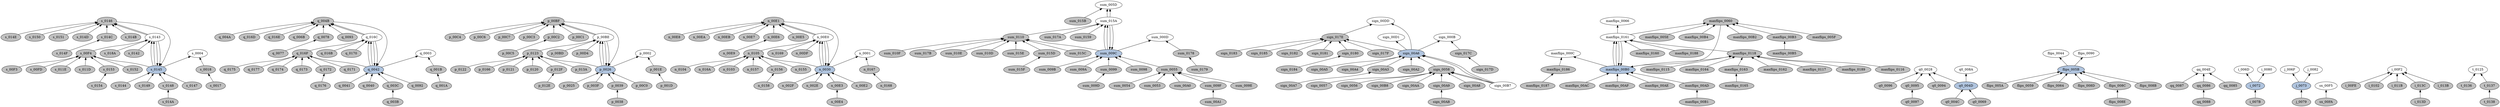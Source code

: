digraph { rankdir = BT;
s_0018 [style=filled, fillcolor=grey];
s_0018 -> s_0004;
q_001B [style=filled, fillcolor=grey];
q_001B -> q_0003;
p_001E [style=filled, fillcolor=grey];
p_001E -> p_0002;
n_0167 [style=filled, fillcolor=grey];
n_0167 -> n_0001;
sum_0178 [style=filled, fillcolor=grey];
sum_0178 -> sum_000D;
sign_017C [style=filled, fillcolor=grey];
sign_017C -> sign_000B;
maxflips_0186 [style=filled, fillcolor=grey];
maxflips_0186 -> maxflips_000C;
s_0017 [style=filled, fillcolor=grey];
s_0017 -> s_0018;
q_001A [style=filled, fillcolor=grey];
q_001A -> q_001B;
p_001D [style=filled, fillcolor=grey];
p_001D -> p_001E;
n_0168 [style=filled, fillcolor=grey];
n_0168 -> n_0167;
sum_0179 [style=filled, fillcolor=grey];
sum_0179 -> sum_0178;
sign_017D [style=filled, fillcolor=grey];
sign_017D -> sign_017C;
maxflips_0187 [style=filled, fillcolor=grey];
maxflips_0187 -> maxflips_0186;
p_0026 [style=filled, fillcolor=lightsteelblue];
p_0026 -> p_0002;
p_0026 -> p_00BE;
p_0026 -> p_00BE;
p_0026 -> p_0123;
n_0030 [style=filled, fillcolor=lightsteelblue];
n_0030 -> n_0001;
n_0030 -> n_00E0;
n_0030 -> n_00E0;
n_0030 -> n_0105;
q_0042 [style=filled, fillcolor=lightsteelblue];
q_0042 -> q_0003;
q_0042 -> q_016C;
q_0042 -> q_016C;
q_0042 -> q_016F;
sum_009C [style=filled, fillcolor=lightsteelblue];
sum_009C -> sum_000D;
sum_009C -> sum_015A;
sum_009C -> sum_015A;
sum_009C -> sum_0110;
sign_00A6 [style=filled, fillcolor=lightsteelblue];
sign_00A6 -> sign_000B;
sign_00A6 -> sign_00D1;
sign_00A6 -> sign_00DD;
sign_00A6 -> sign_017E;
maxflips_00B0 [style=filled, fillcolor=lightsteelblue];
maxflips_00B0 -> maxflips_000C;
maxflips_00B0 -> maxflips_0161;
maxflips_00B0 -> maxflips_0161;
maxflips_00B0 -> maxflips_0118;
s_0145 [style=filled, fillcolor=lightsteelblue];
s_0145 -> s_0004;
s_0145 -> s_0143;
s_0145 -> s_0143;
s_0145 -> s_00F4;
p_0025 [style=filled, fillcolor=grey];
p_0025 -> p_0026;
n_002F [style=filled, fillcolor=grey];
n_002F -> n_0030;
q_0041 [style=filled, fillcolor=grey];
q_0041 -> q_0042;
sum_009B [style=filled, fillcolor=grey];
sum_009B -> sum_009C;
sign_00A5 [style=filled, fillcolor=grey];
sign_00A5 -> sign_00A6;
maxflips_00AF [style=filled, fillcolor=grey];
maxflips_00AF -> maxflips_00B0;
s_0144 [style=filled, fillcolor=grey];
s_0144 -> s_0145;
n_002E [style=filled, fillcolor=grey];
n_002E -> n_0030;
p_003F [style=filled, fillcolor=grey];
p_003F -> p_0026;
q_0040 [style=filled, fillcolor=grey];
q_0040 -> q_0042;
q0_0096 [style=filled, fillcolor=grey];
q0_0096 -> q0_0028;
sum_009A [style=filled, fillcolor=grey];
sum_009A -> sum_009C;
sign_00A4 [style=filled, fillcolor=grey];
sign_00A4 -> sign_00A6;
maxflips_00AE [style=filled, fillcolor=grey];
maxflips_00AE -> maxflips_00B0;
s_0149 [style=filled, fillcolor=grey];
s_0149 -> s_0145;
p_0039 [style=filled, fillcolor=grey];
p_0039 -> p_0026;
q_003C [style=filled, fillcolor=grey];
q_003C -> q_0042;
q0_0095 [style=filled, fillcolor=grey];
q0_0095 -> q0_0028;
sum_0099 [style=filled, fillcolor=grey];
sum_0099 -> sum_009C;
sign_00A3 [style=filled, fillcolor=grey];
sign_00A3 -> sign_00A6;
maxflips_00AD [style=filled, fillcolor=grey];
maxflips_00AD -> maxflips_00B0;
n_00E3 [style=filled, fillcolor=grey];
n_00E3 -> n_0030;
s_0148 [style=filled, fillcolor=grey];
s_0148 -> s_0145;
p_0038 [style=filled, fillcolor=grey];
p_0038 -> p_0039;
q_003B [style=filled, fillcolor=grey];
q_003B -> q_003C;
q0_0097 [style=filled, fillcolor=grey];
q0_0097 -> q0_0095;
sum_009D [style=filled, fillcolor=grey];
sum_009D -> sum_0099;
sign_00A7 [style=filled, fillcolor=grey];
sign_00A7 -> sign_00A3;
maxflips_00B1 [style=filled, fillcolor=grey];
maxflips_00B1 -> maxflips_00AD;
n_00E4 [style=filled, fillcolor=grey];
n_00E4 -> n_00E3;
s_014A [style=filled, fillcolor=grey];
s_014A -> s_0148;
q_0092 [style=filled, fillcolor=grey];
q_0092 -> q_0042;
q0_0094 [style=filled, fillcolor=grey];
q0_0094 -> q0_0028;
sum_0098 [style=filled, fillcolor=grey];
sum_0098 -> sum_009C;
sign_00A2 [style=filled, fillcolor=grey];
sign_00A2 -> sign_00A6;
maxflips_00AC [style=filled, fillcolor=grey];
maxflips_00AC -> maxflips_00B0;
p_00C0 [style=filled, fillcolor=grey];
p_00C0 -> p_0026;
n_00E2 [style=filled, fillcolor=grey];
n_00E2 -> n_0030;
s_0147 [style=filled, fillcolor=grey];
s_0147 -> s_0145;
q_004B [style=filled, fillcolor=grey];
q_004B -> q_0042;
q0_004D [style=filled, fillcolor=lightsteelblue];
q0_004D -> q0_0028;
q0_004D -> q0_008A;
sum_0055 [style=filled, fillcolor=grey];
sum_0055 -> sum_009C;
sign_0058 [style=filled, fillcolor=grey];
sign_0058 -> sign_00A6;
flips_005B [style=filled, fillcolor=lightsteelblue];
flips_005B -> flips_0044;
flips_005B -> flips_0090;
maxflips_0060 [style=filled, fillcolor=grey];
maxflips_0060 -> maxflips_00B0;
p_00BF [style=filled, fillcolor=grey];
p_00BF -> p_0026;
n_00E1 [style=filled, fillcolor=grey];
n_00E1 -> n_0030;
s_0146 [style=filled, fillcolor=grey];
s_0146 -> s_0145;
q_004A [style=filled, fillcolor=grey];
q_004A -> q_004B;
q0_004C [style=filled, fillcolor=grey];
q0_004C -> q0_004D;
sum_0054 [style=filled, fillcolor=grey];
sum_0054 -> sum_0055;
sign_0057 [style=filled, fillcolor=grey];
sign_0057 -> sign_0058;
flips_005A [style=filled, fillcolor=grey];
flips_005A -> flips_005B;
maxflips_005F [style=filled, fillcolor=grey];
maxflips_005F -> maxflips_0060;
p_00C4 [style=filled, fillcolor=grey];
p_00C4 -> p_00BF;
n_00E8 [style=filled, fillcolor=grey];
n_00E8 -> n_00E1;
s_014E [style=filled, fillcolor=grey];
s_014E -> s_0146;
sum_0053 [style=filled, fillcolor=grey];
sum_0053 -> sum_0055;
sign_0056 [style=filled, fillcolor=grey];
sign_0056 -> sign_0058;
flips_0059 [style=filled, fillcolor=grey];
flips_0059 -> flips_005B;
maxflips_005E [style=filled, fillcolor=grey];
maxflips_005E -> maxflips_0060;
p_00C6 [style=filled, fillcolor=grey];
p_00C6 -> p_00BF;
n_00EA [style=filled, fillcolor=grey];
n_00EA -> n_00E1;
s_0150 [style=filled, fillcolor=grey];
s_0150 -> s_0146;
q_016D [style=filled, fillcolor=grey];
q_016D -> q_004B;
flips_0064 [style=filled, fillcolor=grey];
flips_0064 -> flips_005B;
sign_00B8 [style=filled, fillcolor=grey];
sign_00B8 -> sign_0058;
p_00C7 [style=filled, fillcolor=grey];
p_00C7 -> p_00BF;
n_00EB [style=filled, fillcolor=grey];
n_00EB -> n_00E1;
s_0151 [style=filled, fillcolor=grey];
s_0151 -> s_0146;
sum_015B [style=filled, fillcolor=grey];
sum_015B -> sum_005D;
q_016E [style=filled, fillcolor=grey];
q_016E -> q_004B;
q0_0069 [style=filled, fillcolor=grey];
q0_0069 -> q0_004D;
q_006B [style=filled, fillcolor=grey];
q_006B -> q_004B;
qq_0087 [style=filled, fillcolor=grey];
qq_0087 -> qq_004E;
flips_008D [style=filled, fillcolor=grey];
flips_008D -> flips_005B;
sum_00A0 [style=filled, fillcolor=grey];
sum_00A0 -> sum_0055;
sign_00AA [style=filled, fillcolor=grey];
sign_00AA -> sign_0058;
maxflips_00B4 [style=filled, fillcolor=grey];
maxflips_00B4 -> maxflips_0060;
p_00C3 [style=filled, fillcolor=grey];
p_00C3 -> p_00BF;
n_00E7 [style=filled, fillcolor=grey];
n_00E7 -> n_00E1;
s_014D [style=filled, fillcolor=grey];
s_014D -> s_0146;
i_0072 [style=filled, fillcolor=lightsteelblue];
i_0072 -> i_006D;
i_0072 -> i_0080;
j_0073 [style=filled, fillcolor=lightsteelblue];
j_0073 -> j_006F;
j_0073 -> j_0082;
q_0078 [style=filled, fillcolor=grey];
q_0078 -> q_004B;
qq_0086 [style=filled, fillcolor=grey];
qq_0086 -> qq_004E;
flips_008C [style=filled, fillcolor=grey];
flips_008C -> flips_005B;
sum_009F [style=filled, fillcolor=grey];
sum_009F -> sum_0055;
sign_00A9 [style=filled, fillcolor=grey];
sign_00A9 -> sign_0058;
maxflips_00B3 [style=filled, fillcolor=grey];
maxflips_00B3 -> maxflips_0060;
p_00C2 [style=filled, fillcolor=grey];
p_00C2 -> p_00BF;
n_00E6 [style=filled, fillcolor=grey];
n_00E6 -> n_00E1;
s_014C [style=filled, fillcolor=grey];
s_014C -> s_0146;
q_0077 [style=filled, fillcolor=grey];
q_0077 -> q_0078;
j_0079 [style=filled, fillcolor=grey];
j_0079 -> j_0073;
i_007B [style=filled, fillcolor=grey];
i_007B -> i_0072;
qq_0088 [style=filled, fillcolor=grey];
qq_0088 -> qq_0086;
flips_008E [style=filled, fillcolor=grey];
flips_008E -> flips_008C;
sum_00A1 [style=filled, fillcolor=grey];
sum_00A1 -> sum_009F;
sign_00AB [style=filled, fillcolor=grey];
sign_00AB -> sign_00A9;
maxflips_00B5 [style=filled, fillcolor=grey];
maxflips_00B5 -> maxflips_00B3;
p_00C5 [style=filled, fillcolor=grey];
p_00C5 -> p_00C2;
n_00E9 [style=filled, fillcolor=grey];
n_00E9 -> n_00E6;
s_014F [style=filled, fillcolor=grey];
s_014F -> s_014C;
qq_0085 [style=filled, fillcolor=grey];
qq_0085 -> qq_004E;
flips_008B [style=filled, fillcolor=grey];
flips_008B -> flips_005B;
q_0093 [style=filled, fillcolor=grey];
q_0093 -> q_004B;
sum_009E [style=filled, fillcolor=grey];
sum_009E -> sum_0055;
sign_00A8 [style=filled, fillcolor=grey];
sign_00A8 -> sign_0058;
maxflips_00B2 [style=filled, fillcolor=grey];
maxflips_00B2 -> maxflips_0060;
p_00C1 [style=filled, fillcolor=grey];
p_00C1 -> p_00BF;
n_00E5 [style=filled, fillcolor=grey];
n_00E5 -> n_00E1;
s_014B [style=filled, fillcolor=grey];
s_014B -> s_0146;
sign_00B7 -> sign_00A6;
sign_00B7 -> sign_00A6;
sign_00B7 -> sign_0058;
sign_00B7 -> sign_0058;
p_00BE -> p_0026;
p_00BE -> p_0026;
p_00BE -> p_00BF;
p_00BE -> p_00BF;
n_00E0 -> n_0030;
n_00E0 -> n_0030;
n_00E0 -> n_00E1;
n_00E0 -> n_00E1;
s_0143 -> s_0145;
s_0143 -> s_0145;
s_0143 -> s_0146;
s_0143 -> s_0146;
sum_015A -> sum_009C;
sum_015A -> sum_009C;
sum_015A -> sum_005D;
sum_015A -> sum_005D;
maxflips_0161 -> maxflips_00B0;
maxflips_0161 -> maxflips_00B0;
maxflips_0161 -> maxflips_0060;
maxflips_0161 -> maxflips_0066;
q_016C -> q_0042;
q_016C -> q_0042;
q_016C -> q_004B;
q_016C -> q_004B;
p_00BD [style=filled, fillcolor=grey];
p_00BD -> p_00BE;
n_0169 [style=filled, fillcolor=grey];
n_0169 -> n_00E0;
q_016B [style=filled, fillcolor=grey];
q_016B -> q_016C;
sum_017A [style=filled, fillcolor=grey];
sum_017A -> sum_015A;
maxflips_0188 [style=filled, fillcolor=grey];
maxflips_0188 -> maxflips_0161;
s_018A [style=filled, fillcolor=grey];
s_018A -> s_0143;
p_00D4 [style=filled, fillcolor=grey];
p_00D4 -> p_00BE;
n_00DF [style=filled, fillcolor=grey];
n_00DF -> n_00E0;
s_0142 [style=filled, fillcolor=grey];
s_0142 -> s_0143;
sum_0159 [style=filled, fillcolor=grey];
sum_0159 -> sum_015A;
maxflips_0160 [style=filled, fillcolor=grey];
maxflips_0160 -> maxflips_0161;
q_0170 [style=filled, fillcolor=grey];
q_0170 -> q_016C;
s_00F4 [style=filled, fillcolor=grey];
s_00F4 -> s_0143;
n_0105 [style=filled, fillcolor=grey];
n_0105 -> n_00E0;
sum_0110 [style=filled, fillcolor=grey];
sum_0110 -> sum_015A;
maxflips_0118 [style=filled, fillcolor=grey];
maxflips_0118 -> maxflips_0161;
p_0123 [style=filled, fillcolor=grey];
p_0123 -> p_00BE;
q_016F [style=filled, fillcolor=grey];
q_016F -> q_016C;
sign_017E [style=filled, fillcolor=grey];
sign_017E -> sign_00DD;
s_00F3 [style=filled, fillcolor=grey];
s_00F3 -> s_00F4;
n_0104 [style=filled, fillcolor=grey];
n_0104 -> n_0105;
sum_010F [style=filled, fillcolor=grey];
sum_010F -> sum_0110;
maxflips_0117 [style=filled, fillcolor=grey];
maxflips_0117 -> maxflips_0118;
p_0122 [style=filled, fillcolor=grey];
p_0122 -> p_0123;
q_0175 [style=filled, fillcolor=grey];
q_0175 -> q_016F;
sign_0183 [style=filled, fillcolor=grey];
sign_0183 -> sign_017E;
sx_00FA [style=filled, fillcolor=grey];
sx_00FA -> sx_00F5;
s_00FD [style=filled, fillcolor=grey];
s_00FD -> s_00F4;
i_00FE [style=filled, fillcolor=grey];
i_00FE -> i_00F2;
p_0166 [style=filled, fillcolor=grey];
p_0166 -> p_0123;
n_016A [style=filled, fillcolor=grey];
n_016A -> n_0105;
q_0177 [style=filled, fillcolor=grey];
q_0177 -> q_016F;
sum_017B [style=filled, fillcolor=grey];
sum_017B -> sum_0110;
sign_0185 [style=filled, fillcolor=grey];
sign_0185 -> sign_017E;
maxflips_0189 [style=filled, fillcolor=grey];
maxflips_0189 -> maxflips_0118;
i_0102 [style=filled, fillcolor=grey];
i_0102 -> i_00F2;
n_0103 [style=filled, fillcolor=grey];
n_0103 -> n_0105;
sum_010E [style=filled, fillcolor=grey];
sum_010E -> sum_0110;
maxflips_0116 [style=filled, fillcolor=grey];
maxflips_0116 -> maxflips_0118;
s_011E [style=filled, fillcolor=grey];
s_011E -> s_00F4;
p_0121 [style=filled, fillcolor=grey];
p_0121 -> p_0123;
q_0174 [style=filled, fillcolor=grey];
q_0174 -> q_016F;
sign_0182 [style=filled, fillcolor=grey];
sign_0182 -> sign_017E;
sum_010D [style=filled, fillcolor=grey];
sum_010D -> sum_0110;
maxflips_0115 [style=filled, fillcolor=grey];
maxflips_0115 -> maxflips_0118;
i_011B [style=filled, fillcolor=grey];
i_011B -> i_00F2;
s_011D [style=filled, fillcolor=grey];
s_011D -> s_00F4;
p_0120 [style=filled, fillcolor=grey];
p_0120 -> p_0123;
n_0157 [style=filled, fillcolor=grey];
n_0157 -> n_0105;
sum_015E [style=filled, fillcolor=grey];
sum_015E -> sum_0110;
maxflips_0164 [style=filled, fillcolor=grey];
maxflips_0164 -> maxflips_0118;
q_0173 [style=filled, fillcolor=grey];
q_0173 -> q_016F;
sign_0181 [style=filled, fillcolor=grey];
sign_0181 -> sign_017E;
p_012F [style=filled, fillcolor=grey];
p_012F -> p_0123;
t_0137 [style=filled, fillcolor=grey];
t_0137 -> t_0125;
i_013C [style=filled, fillcolor=grey];
i_013C -> i_00F2;
s_0153 [style=filled, fillcolor=grey];
s_0153 -> s_00F4;
n_0156 [style=filled, fillcolor=grey];
n_0156 -> n_0105;
sum_015D [style=filled, fillcolor=grey];
sum_015D -> sum_0110;
maxflips_0163 [style=filled, fillcolor=grey];
maxflips_0163 -> maxflips_0118;
q_0172 [style=filled, fillcolor=grey];
q_0172 -> q_016F;
sign_0180 [style=filled, fillcolor=grey];
sign_0180 -> sign_017E;
p_012E [style=filled, fillcolor=grey];
p_012E -> p_012F;
t_0138 [style=filled, fillcolor=grey];
t_0138 -> t_0137;
i_013D [style=filled, fillcolor=grey];
i_013D -> i_013C;
s_0154 [style=filled, fillcolor=grey];
s_0154 -> s_0153;
n_0158 [style=filled, fillcolor=grey];
n_0158 -> n_0156;
sum_015F [style=filled, fillcolor=grey];
sum_015F -> sum_015D;
maxflips_0165 [style=filled, fillcolor=grey];
maxflips_0165 -> maxflips_0163;
q_0176 [style=filled, fillcolor=grey];
q_0176 -> q_0172;
sign_0184 [style=filled, fillcolor=grey];
sign_0184 -> sign_0180;
t_0136 [style=filled, fillcolor=grey];
t_0136 -> t_0125;
p_013A [style=filled, fillcolor=grey];
p_013A -> p_0123;
i_013B [style=filled, fillcolor=grey];
i_013B -> i_00F2;
s_0152 [style=filled, fillcolor=grey];
s_0152 -> s_00F4;
n_0155 [style=filled, fillcolor=grey];
n_0155 -> n_0105;
sum_015C [style=filled, fillcolor=grey];
sum_015C -> sum_0110;
maxflips_0162 [style=filled, fillcolor=grey];
maxflips_0162 -> maxflips_0118;
q_0171 [style=filled, fillcolor=grey];
q_0171 -> q_016F;
sign_017F [style=filled, fillcolor=grey];
sign_017F -> sign_017E;
}
